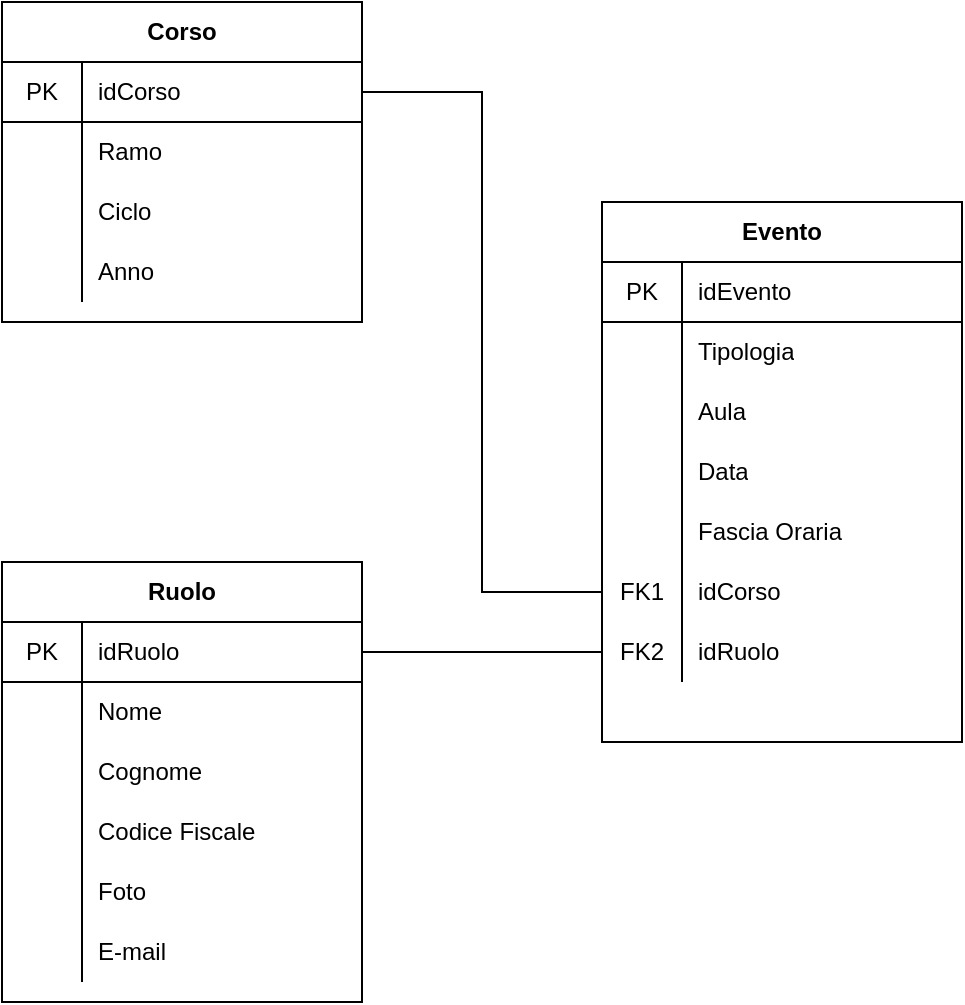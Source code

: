 <mxfile version="13.7.7" type="device"><diagram id="C5RBs43oDa-KdzZeNtuy" name="Page-1"><mxGraphModel dx="1250" dy="556" grid="1" gridSize="10" guides="1" tooltips="1" connect="1" arrows="1" fold="1" page="1" pageScale="1" pageWidth="827" pageHeight="1169" math="0" shadow="0"><root><mxCell id="WIyWlLk6GJQsqaUBKTNV-0"/><mxCell id="WIyWlLk6GJQsqaUBKTNV-1" parent="WIyWlLk6GJQsqaUBKTNV-0"/><mxCell id="E9U1jvwiG70Cy3R_Mii0-78" style="edgeStyle=orthogonalEdgeStyle;rounded=0;orthogonalLoop=1;jettySize=auto;html=1;entryX=0;entryY=0.5;entryDx=0;entryDy=0;endArrow=none;endFill=0;" edge="1" parent="WIyWlLk6GJQsqaUBKTNV-1" source="E9U1jvwiG70Cy3R_Mii0-19" target="E9U1jvwiG70Cy3R_Mii0-72"><mxGeometry relative="1" as="geometry"/></mxCell><mxCell id="E9U1jvwiG70Cy3R_Mii0-79" style="edgeStyle=orthogonalEdgeStyle;rounded=0;orthogonalLoop=1;jettySize=auto;html=1;exitX=1;exitY=0.5;exitDx=0;exitDy=0;endArrow=none;endFill=0;" edge="1" parent="WIyWlLk6GJQsqaUBKTNV-1" source="E9U1jvwiG70Cy3R_Mii0-29" target="E9U1jvwiG70Cy3R_Mii0-75"><mxGeometry relative="1" as="geometry"/></mxCell><mxCell id="E9U1jvwiG70Cy3R_Mii0-18" value="Corso" style="shape=table;html=1;whiteSpace=wrap;startSize=30;container=1;collapsible=0;childLayout=tableLayout;fixedRows=1;rowLines=0;fontStyle=1;align=center;" vertex="1" parent="WIyWlLk6GJQsqaUBKTNV-1"><mxGeometry x="100" y="150" width="180" height="160" as="geometry"/></mxCell><mxCell id="E9U1jvwiG70Cy3R_Mii0-19" value="" style="shape=partialRectangle;html=1;whiteSpace=wrap;collapsible=0;dropTarget=0;pointerEvents=0;fillColor=none;top=0;left=0;bottom=1;right=0;points=[[0,0.5],[1,0.5]];portConstraint=eastwest;" vertex="1" parent="E9U1jvwiG70Cy3R_Mii0-18"><mxGeometry y="30" width="180" height="30" as="geometry"/></mxCell><mxCell id="E9U1jvwiG70Cy3R_Mii0-20" value="PK" style="shape=partialRectangle;html=1;whiteSpace=wrap;connectable=0;fillColor=none;top=0;left=0;bottom=0;right=0;overflow=hidden;" vertex="1" parent="E9U1jvwiG70Cy3R_Mii0-19"><mxGeometry width="40" height="30" as="geometry"/></mxCell><mxCell id="E9U1jvwiG70Cy3R_Mii0-21" value="idCorso" style="shape=partialRectangle;html=1;whiteSpace=wrap;connectable=0;fillColor=none;top=0;left=0;bottom=0;right=0;align=left;spacingLeft=6;overflow=hidden;" vertex="1" parent="E9U1jvwiG70Cy3R_Mii0-19"><mxGeometry x="40" width="140" height="30" as="geometry"/></mxCell><mxCell id="E9U1jvwiG70Cy3R_Mii0-22" value="" style="shape=partialRectangle;html=1;whiteSpace=wrap;collapsible=0;dropTarget=0;pointerEvents=0;fillColor=none;top=0;left=0;bottom=0;right=0;points=[[0,0.5],[1,0.5]];portConstraint=eastwest;" vertex="1" parent="E9U1jvwiG70Cy3R_Mii0-18"><mxGeometry y="60" width="180" height="30" as="geometry"/></mxCell><mxCell id="E9U1jvwiG70Cy3R_Mii0-23" value="" style="shape=partialRectangle;html=1;whiteSpace=wrap;connectable=0;fillColor=none;top=0;left=0;bottom=0;right=0;overflow=hidden;" vertex="1" parent="E9U1jvwiG70Cy3R_Mii0-22"><mxGeometry width="40" height="30" as="geometry"/></mxCell><mxCell id="E9U1jvwiG70Cy3R_Mii0-24" value="Ramo" style="shape=partialRectangle;html=1;whiteSpace=wrap;connectable=0;fillColor=none;top=0;left=0;bottom=0;right=0;align=left;spacingLeft=6;overflow=hidden;" vertex="1" parent="E9U1jvwiG70Cy3R_Mii0-22"><mxGeometry x="40" width="140" height="30" as="geometry"/></mxCell><mxCell id="E9U1jvwiG70Cy3R_Mii0-25" value="" style="shape=partialRectangle;html=1;whiteSpace=wrap;collapsible=0;dropTarget=0;pointerEvents=0;fillColor=none;top=0;left=0;bottom=0;right=0;points=[[0,0.5],[1,0.5]];portConstraint=eastwest;" vertex="1" parent="E9U1jvwiG70Cy3R_Mii0-18"><mxGeometry y="90" width="180" height="30" as="geometry"/></mxCell><mxCell id="E9U1jvwiG70Cy3R_Mii0-26" value="" style="shape=partialRectangle;html=1;whiteSpace=wrap;connectable=0;fillColor=none;top=0;left=0;bottom=0;right=0;overflow=hidden;" vertex="1" parent="E9U1jvwiG70Cy3R_Mii0-25"><mxGeometry width="40" height="30" as="geometry"/></mxCell><mxCell id="E9U1jvwiG70Cy3R_Mii0-27" value="Ciclo" style="shape=partialRectangle;html=1;whiteSpace=wrap;connectable=0;fillColor=none;top=0;left=0;bottom=0;right=0;align=left;spacingLeft=6;overflow=hidden;" vertex="1" parent="E9U1jvwiG70Cy3R_Mii0-25"><mxGeometry x="40" width="140" height="30" as="geometry"/></mxCell><mxCell id="E9U1jvwiG70Cy3R_Mii0-68" style="shape=partialRectangle;html=1;whiteSpace=wrap;collapsible=0;dropTarget=0;pointerEvents=0;fillColor=none;top=0;left=0;bottom=0;right=0;points=[[0,0.5],[1,0.5]];portConstraint=eastwest;" vertex="1" parent="E9U1jvwiG70Cy3R_Mii0-18"><mxGeometry y="120" width="180" height="30" as="geometry"/></mxCell><mxCell id="E9U1jvwiG70Cy3R_Mii0-69" value="" style="shape=partialRectangle;html=1;whiteSpace=wrap;connectable=0;fillColor=none;top=0;left=0;bottom=0;right=0;overflow=hidden;" vertex="1" parent="E9U1jvwiG70Cy3R_Mii0-68"><mxGeometry width="40" height="30" as="geometry"/></mxCell><mxCell id="E9U1jvwiG70Cy3R_Mii0-70" value="Anno" style="shape=partialRectangle;html=1;whiteSpace=wrap;connectable=0;fillColor=none;top=0;left=0;bottom=0;right=0;align=left;spacingLeft=6;overflow=hidden;" vertex="1" parent="E9U1jvwiG70Cy3R_Mii0-68"><mxGeometry x="40" width="140" height="30" as="geometry"/></mxCell><mxCell id="E9U1jvwiG70Cy3R_Mii0-28" value="Ruolo" style="shape=table;html=1;whiteSpace=wrap;startSize=30;container=1;collapsible=0;childLayout=tableLayout;fixedRows=1;rowLines=0;fontStyle=1;align=center;" vertex="1" parent="WIyWlLk6GJQsqaUBKTNV-1"><mxGeometry x="100" y="430" width="180" height="220" as="geometry"/></mxCell><mxCell id="E9U1jvwiG70Cy3R_Mii0-29" value="" style="shape=partialRectangle;html=1;whiteSpace=wrap;collapsible=0;dropTarget=0;pointerEvents=0;fillColor=none;top=0;left=0;bottom=1;right=0;points=[[0,0.5],[1,0.5]];portConstraint=eastwest;" vertex="1" parent="E9U1jvwiG70Cy3R_Mii0-28"><mxGeometry y="30" width="180" height="30" as="geometry"/></mxCell><mxCell id="E9U1jvwiG70Cy3R_Mii0-30" value="PK" style="shape=partialRectangle;html=1;whiteSpace=wrap;connectable=0;fillColor=none;top=0;left=0;bottom=0;right=0;overflow=hidden;" vertex="1" parent="E9U1jvwiG70Cy3R_Mii0-29"><mxGeometry width="40" height="30" as="geometry"/></mxCell><mxCell id="E9U1jvwiG70Cy3R_Mii0-31" value="idRuolo" style="shape=partialRectangle;html=1;whiteSpace=wrap;connectable=0;fillColor=none;top=0;left=0;bottom=0;right=0;align=left;spacingLeft=6;overflow=hidden;" vertex="1" parent="E9U1jvwiG70Cy3R_Mii0-29"><mxGeometry x="40" width="140" height="30" as="geometry"/></mxCell><mxCell id="E9U1jvwiG70Cy3R_Mii0-32" value="" style="shape=partialRectangle;html=1;whiteSpace=wrap;collapsible=0;dropTarget=0;pointerEvents=0;fillColor=none;top=0;left=0;bottom=0;right=0;points=[[0,0.5],[1,0.5]];portConstraint=eastwest;" vertex="1" parent="E9U1jvwiG70Cy3R_Mii0-28"><mxGeometry y="60" width="180" height="30" as="geometry"/></mxCell><mxCell id="E9U1jvwiG70Cy3R_Mii0-33" value="" style="shape=partialRectangle;html=1;whiteSpace=wrap;connectable=0;fillColor=none;top=0;left=0;bottom=0;right=0;overflow=hidden;" vertex="1" parent="E9U1jvwiG70Cy3R_Mii0-32"><mxGeometry width="40" height="30" as="geometry"/></mxCell><mxCell id="E9U1jvwiG70Cy3R_Mii0-34" value="Nome" style="shape=partialRectangle;html=1;whiteSpace=wrap;connectable=0;fillColor=none;top=0;left=0;bottom=0;right=0;align=left;spacingLeft=6;overflow=hidden;" vertex="1" parent="E9U1jvwiG70Cy3R_Mii0-32"><mxGeometry x="40" width="140" height="30" as="geometry"/></mxCell><mxCell id="E9U1jvwiG70Cy3R_Mii0-35" value="" style="shape=partialRectangle;html=1;whiteSpace=wrap;collapsible=0;dropTarget=0;pointerEvents=0;fillColor=none;top=0;left=0;bottom=0;right=0;points=[[0,0.5],[1,0.5]];portConstraint=eastwest;" vertex="1" parent="E9U1jvwiG70Cy3R_Mii0-28"><mxGeometry y="90" width="180" height="30" as="geometry"/></mxCell><mxCell id="E9U1jvwiG70Cy3R_Mii0-36" value="" style="shape=partialRectangle;html=1;whiteSpace=wrap;connectable=0;fillColor=none;top=0;left=0;bottom=0;right=0;overflow=hidden;" vertex="1" parent="E9U1jvwiG70Cy3R_Mii0-35"><mxGeometry width="40" height="30" as="geometry"/></mxCell><mxCell id="E9U1jvwiG70Cy3R_Mii0-37" value="Cognome" style="shape=partialRectangle;html=1;whiteSpace=wrap;connectable=0;fillColor=none;top=0;left=0;bottom=0;right=0;align=left;spacingLeft=6;overflow=hidden;" vertex="1" parent="E9U1jvwiG70Cy3R_Mii0-35"><mxGeometry x="40" width="140" height="30" as="geometry"/></mxCell><mxCell id="E9U1jvwiG70Cy3R_Mii0-53" style="shape=partialRectangle;html=1;whiteSpace=wrap;collapsible=0;dropTarget=0;pointerEvents=0;fillColor=none;top=0;left=0;bottom=0;right=0;points=[[0,0.5],[1,0.5]];portConstraint=eastwest;" vertex="1" parent="E9U1jvwiG70Cy3R_Mii0-28"><mxGeometry y="120" width="180" height="30" as="geometry"/></mxCell><mxCell id="E9U1jvwiG70Cy3R_Mii0-54" value="" style="shape=partialRectangle;html=1;whiteSpace=wrap;connectable=0;fillColor=none;top=0;left=0;bottom=0;right=0;overflow=hidden;" vertex="1" parent="E9U1jvwiG70Cy3R_Mii0-53"><mxGeometry width="40" height="30" as="geometry"/></mxCell><mxCell id="E9U1jvwiG70Cy3R_Mii0-55" value="Codice Fiscale" style="shape=partialRectangle;html=1;whiteSpace=wrap;connectable=0;fillColor=none;top=0;left=0;bottom=0;right=0;align=left;spacingLeft=6;overflow=hidden;" vertex="1" parent="E9U1jvwiG70Cy3R_Mii0-53"><mxGeometry x="40" width="140" height="30" as="geometry"/></mxCell><mxCell id="E9U1jvwiG70Cy3R_Mii0-56" style="shape=partialRectangle;html=1;whiteSpace=wrap;collapsible=0;dropTarget=0;pointerEvents=0;fillColor=none;top=0;left=0;bottom=0;right=0;points=[[0,0.5],[1,0.5]];portConstraint=eastwest;" vertex="1" parent="E9U1jvwiG70Cy3R_Mii0-28"><mxGeometry y="150" width="180" height="30" as="geometry"/></mxCell><mxCell id="E9U1jvwiG70Cy3R_Mii0-57" value="" style="shape=partialRectangle;html=1;whiteSpace=wrap;connectable=0;fillColor=none;top=0;left=0;bottom=0;right=0;overflow=hidden;" vertex="1" parent="E9U1jvwiG70Cy3R_Mii0-56"><mxGeometry width="40" height="30" as="geometry"/></mxCell><mxCell id="E9U1jvwiG70Cy3R_Mii0-58" value="Foto" style="shape=partialRectangle;html=1;whiteSpace=wrap;connectable=0;fillColor=none;top=0;left=0;bottom=0;right=0;align=left;spacingLeft=6;overflow=hidden;" vertex="1" parent="E9U1jvwiG70Cy3R_Mii0-56"><mxGeometry x="40" width="140" height="30" as="geometry"/></mxCell><mxCell id="E9U1jvwiG70Cy3R_Mii0-59" style="shape=partialRectangle;html=1;whiteSpace=wrap;collapsible=0;dropTarget=0;pointerEvents=0;fillColor=none;top=0;left=0;bottom=0;right=0;points=[[0,0.5],[1,0.5]];portConstraint=eastwest;" vertex="1" parent="E9U1jvwiG70Cy3R_Mii0-28"><mxGeometry y="180" width="180" height="30" as="geometry"/></mxCell><mxCell id="E9U1jvwiG70Cy3R_Mii0-60" value="" style="shape=partialRectangle;html=1;whiteSpace=wrap;connectable=0;fillColor=none;top=0;left=0;bottom=0;right=0;overflow=hidden;" vertex="1" parent="E9U1jvwiG70Cy3R_Mii0-59"><mxGeometry width="40" height="30" as="geometry"/></mxCell><mxCell id="E9U1jvwiG70Cy3R_Mii0-61" value="E-mail" style="shape=partialRectangle;html=1;whiteSpace=wrap;connectable=0;fillColor=none;top=0;left=0;bottom=0;right=0;align=left;spacingLeft=6;overflow=hidden;" vertex="1" parent="E9U1jvwiG70Cy3R_Mii0-59"><mxGeometry x="40" width="140" height="30" as="geometry"/></mxCell><mxCell id="E9U1jvwiG70Cy3R_Mii0-38" value="Evento" style="shape=table;html=1;whiteSpace=wrap;startSize=30;container=1;collapsible=0;childLayout=tableLayout;fixedRows=1;rowLines=0;fontStyle=1;align=center;" vertex="1" parent="WIyWlLk6GJQsqaUBKTNV-1"><mxGeometry x="400" y="250" width="180" height="270" as="geometry"/></mxCell><mxCell id="E9U1jvwiG70Cy3R_Mii0-39" value="" style="shape=partialRectangle;html=1;whiteSpace=wrap;collapsible=0;dropTarget=0;pointerEvents=0;fillColor=none;top=0;left=0;bottom=1;right=0;points=[[0,0.5],[1,0.5]];portConstraint=eastwest;" vertex="1" parent="E9U1jvwiG70Cy3R_Mii0-38"><mxGeometry y="30" width="180" height="30" as="geometry"/></mxCell><mxCell id="E9U1jvwiG70Cy3R_Mii0-40" value="PK" style="shape=partialRectangle;html=1;whiteSpace=wrap;connectable=0;fillColor=none;top=0;left=0;bottom=0;right=0;overflow=hidden;" vertex="1" parent="E9U1jvwiG70Cy3R_Mii0-39"><mxGeometry width="40" height="30" as="geometry"/></mxCell><mxCell id="E9U1jvwiG70Cy3R_Mii0-41" value="idEvento" style="shape=partialRectangle;html=1;whiteSpace=wrap;connectable=0;fillColor=none;top=0;left=0;bottom=0;right=0;align=left;spacingLeft=6;overflow=hidden;" vertex="1" parent="E9U1jvwiG70Cy3R_Mii0-39"><mxGeometry x="40" width="140" height="30" as="geometry"/></mxCell><mxCell id="E9U1jvwiG70Cy3R_Mii0-42" value="" style="shape=partialRectangle;html=1;whiteSpace=wrap;collapsible=0;dropTarget=0;pointerEvents=0;fillColor=none;top=0;left=0;bottom=0;right=0;points=[[0,0.5],[1,0.5]];portConstraint=eastwest;" vertex="1" parent="E9U1jvwiG70Cy3R_Mii0-38"><mxGeometry y="60" width="180" height="30" as="geometry"/></mxCell><mxCell id="E9U1jvwiG70Cy3R_Mii0-43" value="" style="shape=partialRectangle;html=1;whiteSpace=wrap;connectable=0;fillColor=none;top=0;left=0;bottom=0;right=0;overflow=hidden;" vertex="1" parent="E9U1jvwiG70Cy3R_Mii0-42"><mxGeometry width="40" height="30" as="geometry"/></mxCell><mxCell id="E9U1jvwiG70Cy3R_Mii0-44" value="Tipologia" style="shape=partialRectangle;html=1;whiteSpace=wrap;connectable=0;fillColor=none;top=0;left=0;bottom=0;right=0;align=left;spacingLeft=6;overflow=hidden;" vertex="1" parent="E9U1jvwiG70Cy3R_Mii0-42"><mxGeometry x="40" width="140" height="30" as="geometry"/></mxCell><mxCell id="E9U1jvwiG70Cy3R_Mii0-45" value="" style="shape=partialRectangle;html=1;whiteSpace=wrap;collapsible=0;dropTarget=0;pointerEvents=0;fillColor=none;top=0;left=0;bottom=0;right=0;points=[[0,0.5],[1,0.5]];portConstraint=eastwest;" vertex="1" parent="E9U1jvwiG70Cy3R_Mii0-38"><mxGeometry y="90" width="180" height="30" as="geometry"/></mxCell><mxCell id="E9U1jvwiG70Cy3R_Mii0-46" value="" style="shape=partialRectangle;html=1;whiteSpace=wrap;connectable=0;fillColor=none;top=0;left=0;bottom=0;right=0;overflow=hidden;" vertex="1" parent="E9U1jvwiG70Cy3R_Mii0-45"><mxGeometry width="40" height="30" as="geometry"/></mxCell><mxCell id="E9U1jvwiG70Cy3R_Mii0-47" value="Aula" style="shape=partialRectangle;html=1;whiteSpace=wrap;connectable=0;fillColor=none;top=0;left=0;bottom=0;right=0;align=left;spacingLeft=6;overflow=hidden;" vertex="1" parent="E9U1jvwiG70Cy3R_Mii0-45"><mxGeometry x="40" width="140" height="30" as="geometry"/></mxCell><mxCell id="E9U1jvwiG70Cy3R_Mii0-62" style="shape=partialRectangle;html=1;whiteSpace=wrap;collapsible=0;dropTarget=0;pointerEvents=0;fillColor=none;top=0;left=0;bottom=0;right=0;points=[[0,0.5],[1,0.5]];portConstraint=eastwest;" vertex="1" parent="E9U1jvwiG70Cy3R_Mii0-38"><mxGeometry y="120" width="180" height="30" as="geometry"/></mxCell><mxCell id="E9U1jvwiG70Cy3R_Mii0-63" value="" style="shape=partialRectangle;html=1;whiteSpace=wrap;connectable=0;fillColor=none;top=0;left=0;bottom=0;right=0;overflow=hidden;" vertex="1" parent="E9U1jvwiG70Cy3R_Mii0-62"><mxGeometry width="40" height="30" as="geometry"/></mxCell><mxCell id="E9U1jvwiG70Cy3R_Mii0-64" value="Data" style="shape=partialRectangle;html=1;whiteSpace=wrap;connectable=0;fillColor=none;top=0;left=0;bottom=0;right=0;align=left;spacingLeft=6;overflow=hidden;" vertex="1" parent="E9U1jvwiG70Cy3R_Mii0-62"><mxGeometry x="40" width="140" height="30" as="geometry"/></mxCell><mxCell id="E9U1jvwiG70Cy3R_Mii0-65" style="shape=partialRectangle;html=1;whiteSpace=wrap;collapsible=0;dropTarget=0;pointerEvents=0;fillColor=none;top=0;left=0;bottom=0;right=0;points=[[0,0.5],[1,0.5]];portConstraint=eastwest;" vertex="1" parent="E9U1jvwiG70Cy3R_Mii0-38"><mxGeometry y="150" width="180" height="30" as="geometry"/></mxCell><mxCell id="E9U1jvwiG70Cy3R_Mii0-66" value="" style="shape=partialRectangle;html=1;whiteSpace=wrap;connectable=0;fillColor=none;top=0;left=0;bottom=0;right=0;overflow=hidden;" vertex="1" parent="E9U1jvwiG70Cy3R_Mii0-65"><mxGeometry width="40" height="30" as="geometry"/></mxCell><mxCell id="E9U1jvwiG70Cy3R_Mii0-67" value="Fascia Oraria" style="shape=partialRectangle;html=1;whiteSpace=wrap;connectable=0;fillColor=none;top=0;left=0;bottom=0;right=0;align=left;spacingLeft=6;overflow=hidden;" vertex="1" parent="E9U1jvwiG70Cy3R_Mii0-65"><mxGeometry x="40" width="140" height="30" as="geometry"/></mxCell><mxCell id="E9U1jvwiG70Cy3R_Mii0-72" style="shape=partialRectangle;html=1;whiteSpace=wrap;collapsible=0;dropTarget=0;pointerEvents=0;fillColor=none;top=0;left=0;bottom=0;right=0;points=[[0,0.5],[1,0.5]];portConstraint=eastwest;" vertex="1" parent="E9U1jvwiG70Cy3R_Mii0-38"><mxGeometry y="180" width="180" height="30" as="geometry"/></mxCell><mxCell id="E9U1jvwiG70Cy3R_Mii0-73" value="FK1" style="shape=partialRectangle;html=1;whiteSpace=wrap;connectable=0;fillColor=none;top=0;left=0;bottom=0;right=0;overflow=hidden;" vertex="1" parent="E9U1jvwiG70Cy3R_Mii0-72"><mxGeometry width="40" height="30" as="geometry"/></mxCell><mxCell id="E9U1jvwiG70Cy3R_Mii0-74" value="idCorso" style="shape=partialRectangle;html=1;whiteSpace=wrap;connectable=0;fillColor=none;top=0;left=0;bottom=0;right=0;align=left;spacingLeft=6;overflow=hidden;" vertex="1" parent="E9U1jvwiG70Cy3R_Mii0-72"><mxGeometry x="40" width="140" height="30" as="geometry"/></mxCell><mxCell id="E9U1jvwiG70Cy3R_Mii0-75" style="shape=partialRectangle;html=1;whiteSpace=wrap;collapsible=0;dropTarget=0;pointerEvents=0;fillColor=none;top=0;left=0;bottom=0;right=0;points=[[0,0.5],[1,0.5]];portConstraint=eastwest;" vertex="1" parent="E9U1jvwiG70Cy3R_Mii0-38"><mxGeometry y="210" width="180" height="30" as="geometry"/></mxCell><mxCell id="E9U1jvwiG70Cy3R_Mii0-76" value="FK2" style="shape=partialRectangle;html=1;whiteSpace=wrap;connectable=0;fillColor=none;top=0;left=0;bottom=0;right=0;overflow=hidden;" vertex="1" parent="E9U1jvwiG70Cy3R_Mii0-75"><mxGeometry width="40" height="30" as="geometry"/></mxCell><mxCell id="E9U1jvwiG70Cy3R_Mii0-77" value="idRuolo" style="shape=partialRectangle;html=1;whiteSpace=wrap;connectable=0;fillColor=none;top=0;left=0;bottom=0;right=0;align=left;spacingLeft=6;overflow=hidden;" vertex="1" parent="E9U1jvwiG70Cy3R_Mii0-75"><mxGeometry x="40" width="140" height="30" as="geometry"/></mxCell></root></mxGraphModel></diagram></mxfile>